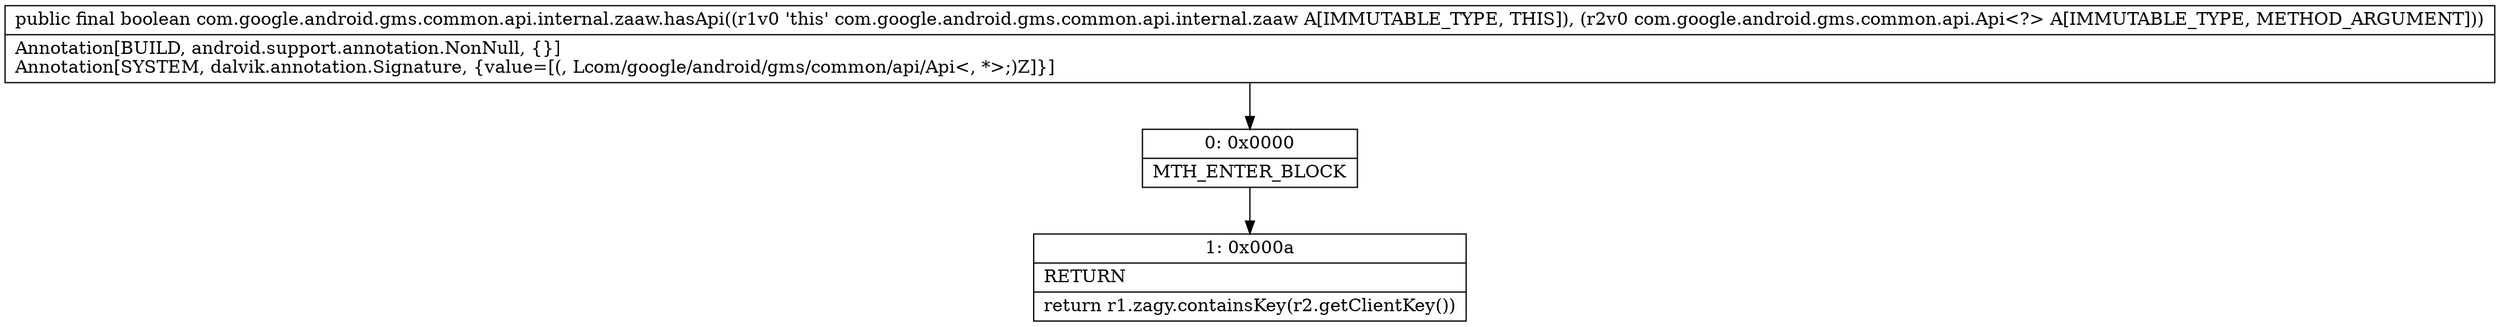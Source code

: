 digraph "CFG forcom.google.android.gms.common.api.internal.zaaw.hasApi(Lcom\/google\/android\/gms\/common\/api\/Api;)Z" {
Node_0 [shape=record,label="{0\:\ 0x0000|MTH_ENTER_BLOCK\l}"];
Node_1 [shape=record,label="{1\:\ 0x000a|RETURN\l|return r1.zagy.containsKey(r2.getClientKey())\l}"];
MethodNode[shape=record,label="{public final boolean com.google.android.gms.common.api.internal.zaaw.hasApi((r1v0 'this' com.google.android.gms.common.api.internal.zaaw A[IMMUTABLE_TYPE, THIS]), (r2v0 com.google.android.gms.common.api.Api\<?\> A[IMMUTABLE_TYPE, METHOD_ARGUMENT]))  | Annotation[BUILD, android.support.annotation.NonNull, \{\}]\lAnnotation[SYSTEM, dalvik.annotation.Signature, \{value=[(, Lcom\/google\/android\/gms\/common\/api\/Api\<, *\>;)Z]\}]\l}"];
MethodNode -> Node_0;
Node_0 -> Node_1;
}

